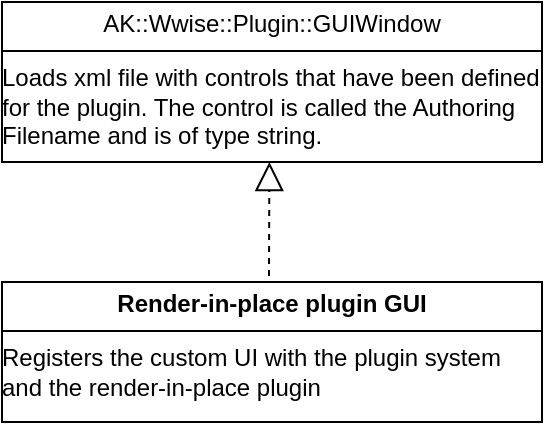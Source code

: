 <mxfile version="26.0.16">
  <diagram id="C5RBs43oDa-KdzZeNtuy" name="Page-1">
    <mxGraphModel dx="880" dy="426" grid="1" gridSize="10" guides="1" tooltips="1" connect="1" arrows="1" fold="1" page="1" pageScale="1" pageWidth="827" pageHeight="1169" math="0" shadow="0">
      <root>
        <mxCell id="WIyWlLk6GJQsqaUBKTNV-0" />
        <mxCell id="WIyWlLk6GJQsqaUBKTNV-1" parent="WIyWlLk6GJQsqaUBKTNV-0" />
        <mxCell id="UsuCnhHAHg_JXia3XkVa-6" value="" style="endArrow=block;dashed=1;endFill=0;endSize=12;html=1;rounded=0;entryX=0.399;entryY=0.051;entryDx=0;entryDy=0;entryPerimeter=0;" edge="1" parent="WIyWlLk6GJQsqaUBKTNV-1">
          <mxGeometry width="160" relative="1" as="geometry">
            <mxPoint x="323.5" y="217.04" as="sourcePoint" />
            <mxPoint x="323.7" y="160" as="targetPoint" />
          </mxGeometry>
        </mxCell>
        <mxCell id="UsuCnhHAHg_JXia3XkVa-7" value="&lt;p style=&quot;margin: 4px 0px 0px; text-align: center;&quot;&gt;AK::Wwise::Plugin::GUIWindow&lt;/p&gt;&lt;hr size=&quot;1&quot; style=&quot;border-style:solid;&quot;&gt;&lt;div style=&quot;height:2px;&quot;&gt;Loads xml file with controls that have been defined for the plugin. The control is called the Authoring Filename and is of type string.&lt;/div&gt;&lt;div style=&quot;height:2px;&quot;&gt;&lt;br&gt;&lt;/div&gt;" style="verticalAlign=top;align=left;overflow=fill;html=1;whiteSpace=wrap;spacingTop=0;spacingLeft=0;spacingBottom=0;spacingRight=0;perimeterSpacing=0;" vertex="1" parent="WIyWlLk6GJQsqaUBKTNV-1">
          <mxGeometry x="190" y="80" width="270" height="80" as="geometry" />
        </mxCell>
        <mxCell id="UsuCnhHAHg_JXia3XkVa-9" value="&lt;p style=&quot;margin:0px;margin-top:4px;text-align:center;&quot;&gt;&lt;b&gt;Render-in-place plugin GUI&lt;/b&gt;&lt;/p&gt;&lt;hr size=&quot;1&quot; style=&quot;border-style:solid;&quot;&gt;&lt;div style=&quot;height:2px;&quot;&gt;Registers the custom UI with the plugin system and the render-in-place plugin&lt;/div&gt;" style="verticalAlign=top;align=left;overflow=fill;html=1;whiteSpace=wrap;" vertex="1" parent="WIyWlLk6GJQsqaUBKTNV-1">
          <mxGeometry x="190" y="220" width="270" height="70" as="geometry" />
        </mxCell>
      </root>
    </mxGraphModel>
  </diagram>
</mxfile>
